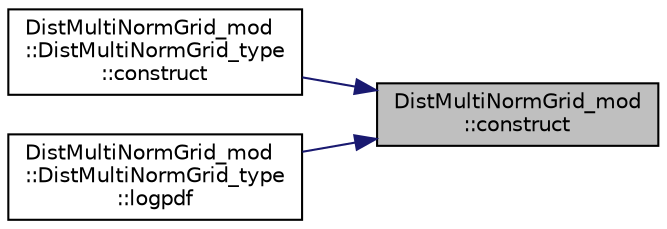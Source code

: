 digraph "DistMultiNormGrid_mod::construct"
{
 // LATEX_PDF_SIZE
  edge [fontname="Helvetica",fontsize="10",labelfontname="Helvetica",labelfontsize="10"];
  node [fontname="Helvetica",fontsize="10",shape=record];
  rankdir="RL";
  Node1 [label="DistMultiNormGrid_mod\l::construct",height=0.2,width=0.4,color="black", fillcolor="grey75", style="filled", fontcolor="black",tooltip="Set the DistMultiNormGrid properties and return an object of type DistMultiNormGrid_type containing t..."];
  Node1 -> Node2 [dir="back",color="midnightblue",fontsize="10",style="solid",fontname="Helvetica"];
  Node2 [label="DistMultiNormGrid_mod\l::DistMultiNormGrid_type\l::construct",height=0.2,width=0.4,color="black", fillcolor="white", style="filled",URL="$structDistMultiNormGrid__mod_1_1DistMultiNormGrid__type.html#aec35ed2009e9e673044d38ae29a9f55f",tooltip="Set the DistMultiNormGrid properties and return an object of type DistMultiNormGrid_type containing t..."];
  Node1 -> Node3 [dir="back",color="midnightblue",fontsize="10",style="solid",fontname="Helvetica"];
  Node3 [label="DistMultiNormGrid_mod\l::DistMultiNormGrid_type\l::logpdf",height=0.2,width=0.4,color="black", fillcolor="white", style="filled",URL="$structDistMultiNormGrid__mod_1_1DistMultiNormGrid__type.html#aa94377d885e77b0e93b4ee62dca84aee",tooltip=" "];
}
